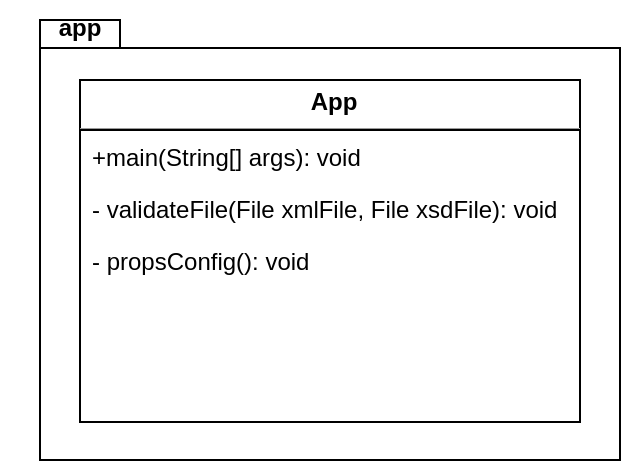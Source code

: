 <mxfile version="14.6.13" type="device"><diagram id="C5RBs43oDa-KdzZeNtuy" name="Page-1"><mxGraphModel dx="688" dy="807" grid="1" gridSize="10" guides="1" tooltips="1" connect="1" arrows="1" fold="1" page="1" pageScale="1" pageWidth="827" pageHeight="1169" math="0" shadow="0"><root><mxCell id="WIyWlLk6GJQsqaUBKTNV-0"/><mxCell id="WIyWlLk6GJQsqaUBKTNV-1" parent="WIyWlLk6GJQsqaUBKTNV-0"/><mxCell id="57l9eR3Bwa7M6Gn9sU1a-3" value="" style="shape=folder;fontStyle=1;spacingTop=10;tabWidth=40;tabHeight=14;tabPosition=left;html=1;" vertex="1" parent="WIyWlLk6GJQsqaUBKTNV-1"><mxGeometry x="150" y="230" width="290" height="220" as="geometry"/></mxCell><mxCell id="57l9eR3Bwa7M6Gn9sU1a-4" value="app" style="text;align=center;fontStyle=1;verticalAlign=middle;spacingLeft=3;spacingRight=3;strokeColor=none;rotatable=0;points=[[0,0.5],[1,0.5]];portConstraint=eastwest;" vertex="1" parent="WIyWlLk6GJQsqaUBKTNV-1"><mxGeometry x="130" y="220" width="80" height="26" as="geometry"/></mxCell><mxCell id="57l9eR3Bwa7M6Gn9sU1a-11" value="" style="group" vertex="1" connectable="0" parent="WIyWlLk6GJQsqaUBKTNV-1"><mxGeometry x="170" y="260" width="250" height="171" as="geometry"/></mxCell><mxCell id="57l9eR3Bwa7M6Gn9sU1a-6" value="&lt;p style=&quot;margin: 0px ; margin-top: 4px ; text-align: center&quot;&gt;&lt;/p&gt;&lt;p style=&quot;text-align: center ; margin: 0px 0px 0px 4px&quot;&gt;&lt;b&gt;App&lt;/b&gt;&lt;/p&gt;&lt;hr size=&quot;1&quot;&gt;&lt;p style=&quot;margin: 0px ; margin-left: 4px&quot;&gt;&lt;br&gt;&lt;/p&gt;" style="verticalAlign=top;align=left;overflow=fill;fontSize=12;fontFamily=Helvetica;html=1;" vertex="1" parent="57l9eR3Bwa7M6Gn9sU1a-11"><mxGeometry width="250" height="171" as="geometry"/></mxCell><mxCell id="57l9eR3Bwa7M6Gn9sU1a-7" value="" style="line;strokeWidth=1;fillColor=none;align=left;verticalAlign=middle;spacingTop=-1;spacingLeft=3;spacingRight=3;rotatable=0;labelPosition=right;points=[];portConstraint=eastwest;" vertex="1" parent="57l9eR3Bwa7M6Gn9sU1a-11"><mxGeometry y="21" width="250" height="8" as="geometry"/></mxCell><mxCell id="57l9eR3Bwa7M6Gn9sU1a-8" value="- validateFile(File xmlFile, File xsdFile): void" style="text;strokeColor=none;fillColor=none;align=left;verticalAlign=top;spacingLeft=4;spacingRight=4;overflow=hidden;rotatable=0;points=[[0,0.5],[1,0.5]];portConstraint=eastwest;" vertex="1" parent="57l9eR3Bwa7M6Gn9sU1a-11"><mxGeometry y="51" width="250" height="26" as="geometry"/></mxCell><mxCell id="57l9eR3Bwa7M6Gn9sU1a-9" value="+main(String[] args): void" style="text;strokeColor=none;fillColor=none;align=left;verticalAlign=top;spacingLeft=4;spacingRight=4;overflow=hidden;rotatable=0;points=[[0,0.5],[1,0.5]];portConstraint=eastwest;" vertex="1" parent="57l9eR3Bwa7M6Gn9sU1a-11"><mxGeometry y="25" width="160" height="26" as="geometry"/></mxCell><mxCell id="57l9eR3Bwa7M6Gn9sU1a-10" value="- propsConfig(): void" style="text;strokeColor=none;fillColor=none;align=left;verticalAlign=top;spacingLeft=4;spacingRight=4;overflow=hidden;rotatable=0;points=[[0,0.5],[1,0.5]];portConstraint=eastwest;" vertex="1" parent="57l9eR3Bwa7M6Gn9sU1a-11"><mxGeometry y="77" width="250" height="26" as="geometry"/></mxCell></root></mxGraphModel></diagram></mxfile>